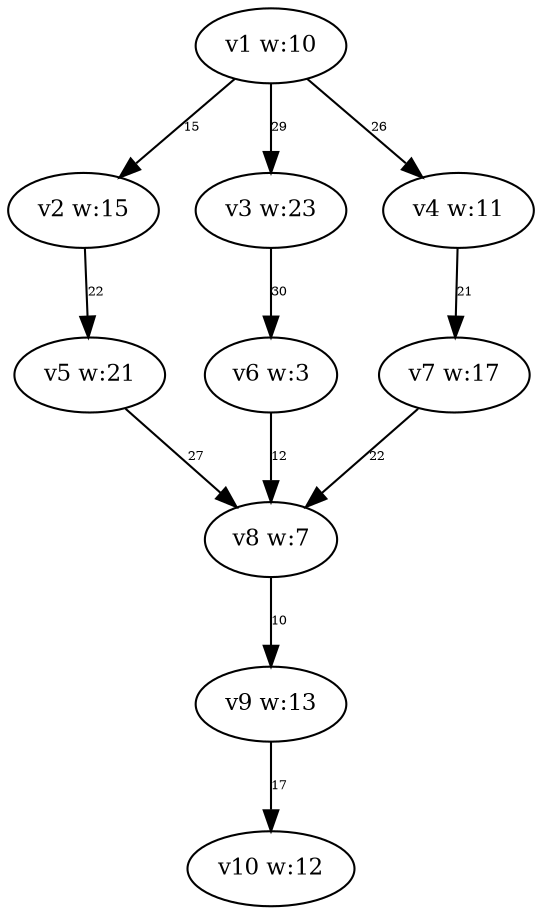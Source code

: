 digraph {
	v1 [label="v1 w:10" fontsize=11.0]
	v2 [label="v2 w:15" fontsize=11.0]
	v3 [label="v3 w:23" fontsize=11.0]
	v4 [label="v4 w:11" fontsize=11.0]
	v5 [label="v5 w:21" fontsize=11.0]
	v6 [label="v6 w:3" fontsize=11.0]
	v7 [label="v7 w:17" fontsize=11.0]
	v8 [label="v8 w:7" fontsize=11.0]
	v9 [label="v9 w:13" fontsize=11.0]
	v10 [label="v10 w:12" fontsize=11.0]
	v1 -> v2 [label=15 constraint=true fontsize=6.0]
	v1 -> v3 [label=29 constraint=true fontsize=6.0]
	v1 -> v4 [label=26 constraint=true fontsize=6.0]
	v2 -> v5 [label=22 constraint=true fontsize=6.0]
	v3 -> v6 [label=30 constraint=true fontsize=6.0]
	v4 -> v7 [label=21 constraint=true fontsize=6.0]
	v5 -> v8 [label=27 constraint=true fontsize=6.0]
	v6 -> v8 [label=12 constraint=true fontsize=6.0]
	v7 -> v8 [label=22 constraint=true fontsize=6.0]
	v8 -> v9 [label=10 constraint=true fontsize=6.0]
	v9 -> v10 [label=17 constraint=true fontsize=6.0]
}
